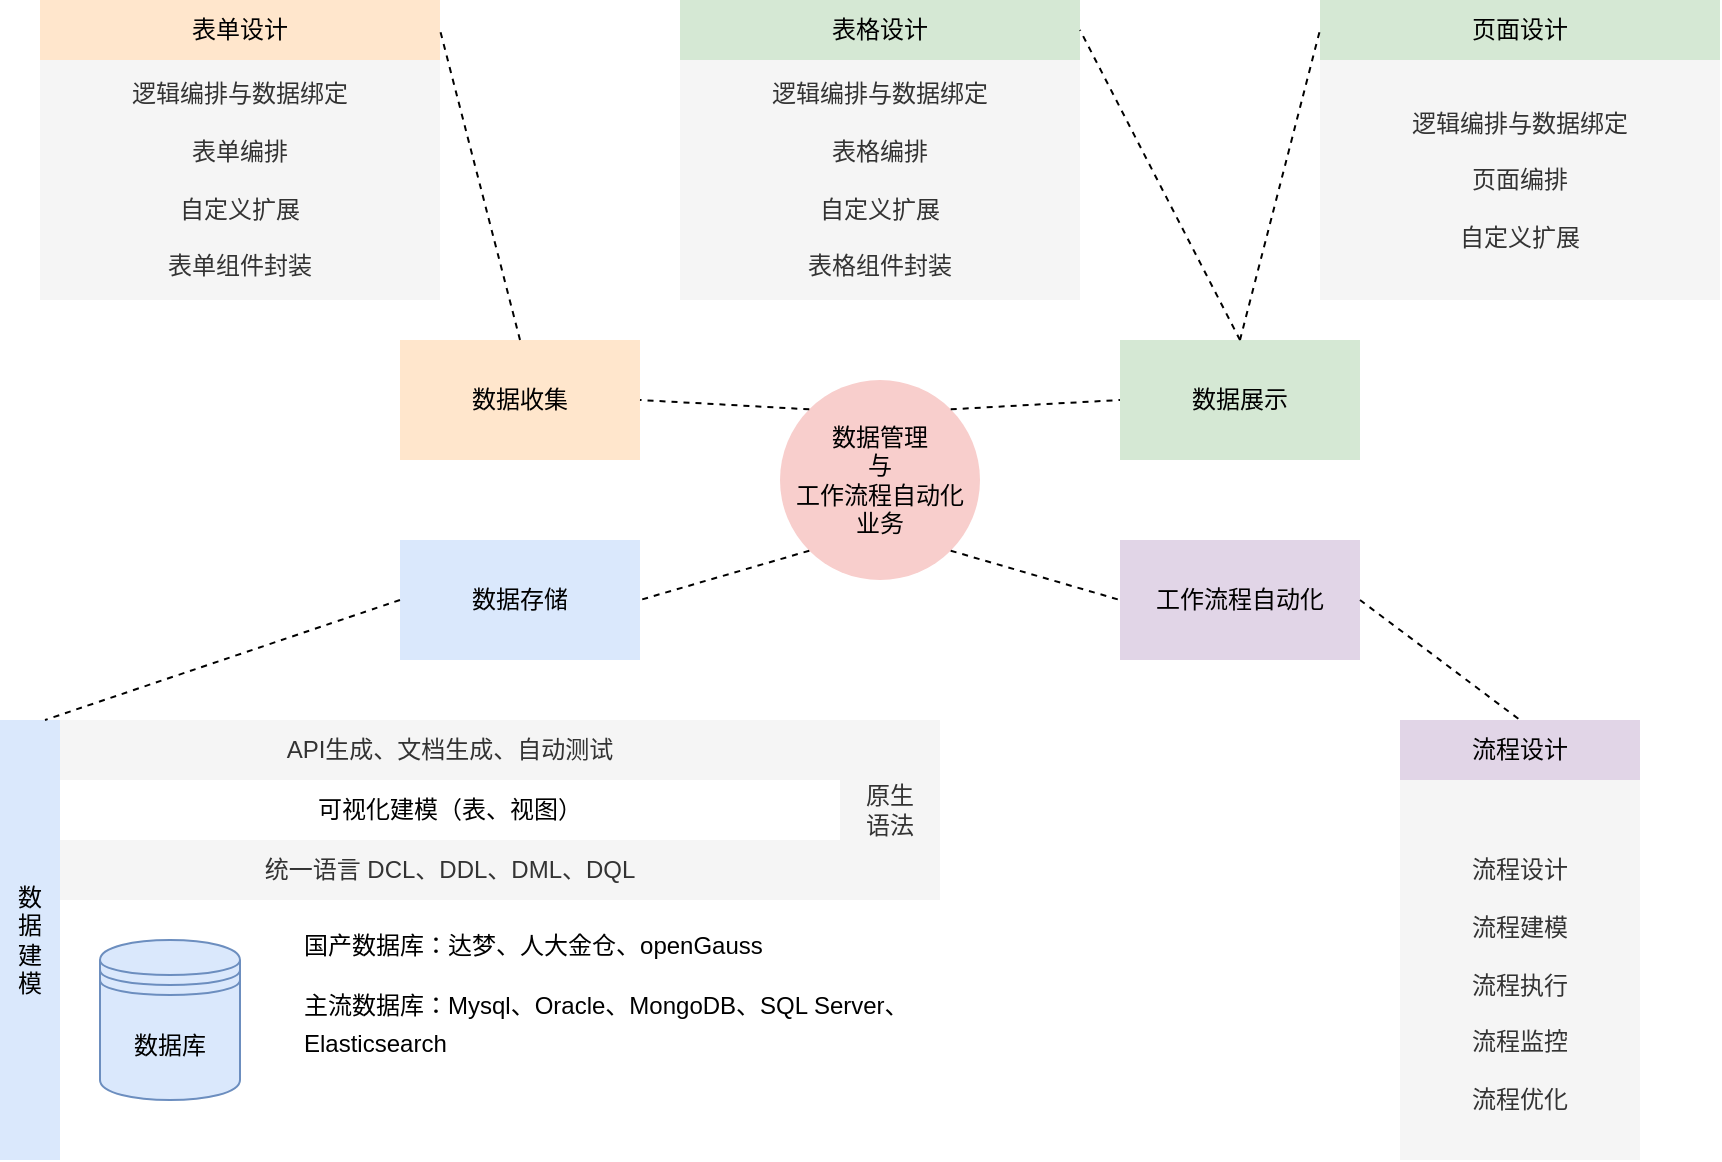 <mxfile version="24.4.10" type="github">
  <diagram name="第 1 页" id="3JdLDlZtKlIp8TxT6yqI">
    <mxGraphModel dx="3217" dy="1300" grid="1" gridSize="10" guides="1" tooltips="1" connect="1" arrows="1" fold="1" page="1" pageScale="1" pageWidth="827" pageHeight="1169" math="0" shadow="0">
      <root>
        <mxCell id="0" />
        <mxCell id="1" parent="0" />
        <mxCell id="FVGwjlgd87L53xhA5rX--8" value="" style="rounded=0;whiteSpace=wrap;html=1;strokeColor=none;" parent="1" vertex="1">
          <mxGeometry x="-30" y="410" width="440" height="90" as="geometry" />
        </mxCell>
        <mxCell id="FVGwjlgd87L53xhA5rX--6" value="" style="rounded=0;whiteSpace=wrap;html=1;strokeColor=none;" parent="1" vertex="1">
          <mxGeometry x="-30" y="500" width="440" height="130" as="geometry" />
        </mxCell>
        <mxCell id="FVGwjlgd87L53xhA5rX--4" value="数据库" style="shape=datastore;whiteSpace=wrap;html=1;fillColor=#dae8fc;strokeColor=#6c8ebf;" parent="1" vertex="1">
          <mxGeometry x="-10" y="520" width="70" height="80" as="geometry" />
        </mxCell>
        <mxCell id="FVGwjlgd87L53xhA5rX--5" value="&lt;h1 style=&quot;margin-top: 0px; font-size: 16px;&quot;&gt;&lt;span style=&quot;font-size: 12px; font-weight: 400; font-family: Arial, sans-serif;&quot;&gt;国产数据库：达梦、人大金仓、&lt;/span&gt;&lt;span style=&quot;font-size: 12px; font-weight: 400; font-family: Arial, sans-serif;&quot;&gt;openGauss&lt;/span&gt;&lt;span style=&quot;background-color: initial; font-size: 12px; font-weight: normal;&quot;&gt;&lt;br&gt;&lt;/span&gt;&lt;/h1&gt;&lt;h1 style=&quot;margin-top: 0px; font-size: 16px;&quot;&gt;&lt;span style=&quot;background-color: initial; font-size: 12px; font-weight: normal;&quot;&gt;主流数据库：Mysql、Oracle、MongoDB、&lt;/span&gt;&lt;span style=&quot;background-color: initial; font-size: 12px; font-weight: normal; font-family: Arial, sans-serif;&quot;&gt;SQL Server、Elasticsearch&lt;/span&gt;&lt;/h1&gt;&lt;div&gt;&lt;span style=&quot;background-color: initial; font-size: 12px; font-weight: normal; font-family: Arial, sans-serif;&quot;&gt;&lt;br&gt;&lt;/span&gt;&lt;/div&gt;&lt;div&gt;&lt;span style=&quot;background-color: initial; font-size: 12px; font-weight: normal; font-family: Arial, sans-serif;&quot;&gt;&lt;br&gt;&lt;/span&gt;&lt;/div&gt;" style="text;html=1;whiteSpace=wrap;overflow=hidden;rounded=0;" parent="1" vertex="1">
          <mxGeometry x="90" y="505" width="320" height="115" as="geometry" />
        </mxCell>
        <mxCell id="FVGwjlgd87L53xhA5rX--7" value="统一语言 DCL、DDL、DML、DQL" style="rounded=0;whiteSpace=wrap;html=1;strokeColor=none;fillColor=#f5f5f5;fontColor=#333333;" parent="1" vertex="1">
          <mxGeometry x="-30" y="470" width="390" height="30" as="geometry" />
        </mxCell>
        <mxCell id="FVGwjlgd87L53xhA5rX--9" value="数&lt;div&gt;据&lt;/div&gt;&lt;div&gt;建&lt;/div&gt;&lt;div&gt;模&lt;/div&gt;" style="rounded=0;whiteSpace=wrap;html=1;fillColor=#dae8fc;strokeColor=none;" parent="1" vertex="1">
          <mxGeometry x="-60" y="410" width="30" height="220" as="geometry" />
        </mxCell>
        <mxCell id="FVGwjlgd87L53xhA5rX--10" value="可视化建模（表、视图）" style="rounded=0;whiteSpace=wrap;html=1;strokeColor=none;" parent="1" vertex="1">
          <mxGeometry x="-30" y="440" width="390" height="30" as="geometry" />
        </mxCell>
        <mxCell id="FVGwjlgd87L53xhA5rX--11" value="API生成、文档生成、自动测试" style="rounded=0;whiteSpace=wrap;html=1;strokeColor=none;fillColor=#f5f5f5;fontColor=#333333;" parent="1" vertex="1">
          <mxGeometry x="-30" y="410" width="390" height="30" as="geometry" />
        </mxCell>
        <mxCell id="FVGwjlgd87L53xhA5rX--12" value="&lt;div&gt;&lt;br&gt;&lt;/div&gt;流程设计&lt;div&gt;&lt;br&gt;&lt;/div&gt;&lt;div&gt;流程建模&lt;/div&gt;&lt;div&gt;&lt;div&gt;&lt;br&gt;&lt;/div&gt;&lt;div&gt;流程执行&lt;/div&gt;&lt;div&gt;&lt;br&gt;&lt;/div&gt;&lt;div&gt;流程监控&lt;/div&gt;&lt;div&gt;&lt;br&gt;&lt;/div&gt;&lt;div&gt;流程优化&lt;/div&gt;&lt;/div&gt;" style="rounded=0;whiteSpace=wrap;html=1;strokeColor=none;fillColor=#f5f5f5;fontColor=#333333;" parent="1" vertex="1">
          <mxGeometry x="640" y="440" width="120" height="190" as="geometry" />
        </mxCell>
        <mxCell id="FVGwjlgd87L53xhA5rX--13" value="流程设计" style="rounded=0;whiteSpace=wrap;html=1;fillColor=#e1d5e7;strokeColor=none;" parent="1" vertex="1">
          <mxGeometry x="640" y="410" width="120" height="30" as="geometry" />
        </mxCell>
        <mxCell id="FVGwjlgd87L53xhA5rX--14" value="原生&lt;div&gt;语法&lt;/div&gt;" style="rounded=0;whiteSpace=wrap;html=1;strokeColor=none;fillColor=#f5f5f5;fontColor=#333333;" parent="1" vertex="1">
          <mxGeometry x="360" y="410" width="50" height="90" as="geometry" />
        </mxCell>
        <mxCell id="FVGwjlgd87L53xhA5rX--19" value="&lt;div&gt;逻辑编排与数据绑定&lt;/div&gt;&lt;div&gt;&lt;br&gt;&lt;/div&gt;&lt;div&gt;表单编排&lt;/div&gt;&lt;div&gt;&lt;br&gt;&lt;/div&gt;&lt;div&gt;自定义扩展&lt;/div&gt;&lt;div&gt;&lt;br&gt;&lt;/div&gt;表单组件封装" style="rounded=0;whiteSpace=wrap;html=1;fillColor=#f5f5f5;fontColor=#333333;strokeColor=none;" parent="1" vertex="1">
          <mxGeometry x="-40" y="80" width="200" height="120" as="geometry" />
        </mxCell>
        <mxCell id="FVGwjlgd87L53xhA5rX--20" value="&lt;div&gt;逻辑编排与数据绑定&lt;/div&gt;&lt;div&gt;&lt;br&gt;&lt;/div&gt;&lt;div&gt;表格编排&lt;/div&gt;&lt;div&gt;&lt;br&gt;&lt;/div&gt;&lt;div&gt;自定义扩展&lt;/div&gt;&lt;div&gt;&lt;br&gt;&lt;/div&gt;表格组件封装" style="rounded=0;whiteSpace=wrap;html=1;fillColor=#f5f5f5;fontColor=#333333;strokeColor=none;" parent="1" vertex="1">
          <mxGeometry x="280" y="80" width="200" height="120" as="geometry" />
        </mxCell>
        <mxCell id="FVGwjlgd87L53xhA5rX--21" value="&lt;div&gt;逻辑编排与数据绑定&lt;/div&gt;&lt;div&gt;&lt;br&gt;&lt;/div&gt;&lt;div&gt;页面编排&lt;/div&gt;&lt;div&gt;&lt;br&gt;&lt;/div&gt;&lt;div&gt;自定义扩展&lt;/div&gt;" style="rounded=0;whiteSpace=wrap;html=1;fillColor=#f5f5f5;fontColor=#333333;strokeColor=none;" parent="1" vertex="1">
          <mxGeometry x="600" y="80" width="200" height="120" as="geometry" />
        </mxCell>
        <mxCell id="FVGwjlgd87L53xhA5rX--22" value="表单设计" style="rounded=0;whiteSpace=wrap;html=1;fillColor=#ffe6cc;strokeColor=none;" parent="1" vertex="1">
          <mxGeometry x="-40" y="50" width="200" height="30" as="geometry" />
        </mxCell>
        <mxCell id="FVGwjlgd87L53xhA5rX--23" value="表格设计" style="rounded=0;whiteSpace=wrap;html=1;fillColor=#d5e8d4;strokeColor=none;" parent="1" vertex="1">
          <mxGeometry x="280" y="50" width="200" height="30" as="geometry" />
        </mxCell>
        <mxCell id="FVGwjlgd87L53xhA5rX--24" value="页面设计" style="rounded=0;whiteSpace=wrap;html=1;fillColor=#d5e8d4;strokeColor=none;" parent="1" vertex="1">
          <mxGeometry x="600" y="50" width="200" height="30" as="geometry" />
        </mxCell>
        <mxCell id="oQvL7M94ZAVs5pC1BtoH-7" value="数据管理&lt;div&gt;与&lt;br&gt;&lt;div&gt;工作流程自动化&lt;/div&gt;&lt;div&gt;业务&lt;/div&gt;&lt;/div&gt;" style="ellipse;whiteSpace=wrap;html=1;aspect=fixed;fillColor=#f8cecc;strokeColor=none;" vertex="1" parent="1">
          <mxGeometry x="330" y="240" width="100" height="100" as="geometry" />
        </mxCell>
        <mxCell id="oQvL7M94ZAVs5pC1BtoH-8" value="数据收集" style="rounded=0;whiteSpace=wrap;html=1;fillColor=#ffe6cc;strokeColor=none;" vertex="1" parent="1">
          <mxGeometry x="140" y="220" width="120" height="60" as="geometry" />
        </mxCell>
        <mxCell id="oQvL7M94ZAVs5pC1BtoH-10" value="数据展示" style="rounded=0;whiteSpace=wrap;html=1;fillColor=#d5e8d4;strokeColor=none;" vertex="1" parent="1">
          <mxGeometry x="500" y="220" width="120" height="60" as="geometry" />
        </mxCell>
        <mxCell id="oQvL7M94ZAVs5pC1BtoH-11" value="工作流程自动化" style="rounded=0;whiteSpace=wrap;html=1;fillColor=#e1d5e7;strokeColor=none;" vertex="1" parent="1">
          <mxGeometry x="500" y="320" width="120" height="60" as="geometry" />
        </mxCell>
        <mxCell id="oQvL7M94ZAVs5pC1BtoH-12" value="数据存储" style="rounded=0;whiteSpace=wrap;html=1;fillColor=#dae8fc;strokeColor=none;" vertex="1" parent="1">
          <mxGeometry x="140" y="320" width="120" height="60" as="geometry" />
        </mxCell>
        <mxCell id="oQvL7M94ZAVs5pC1BtoH-13" value="" style="endArrow=none;html=1;rounded=0;exitX=1;exitY=0;exitDx=0;exitDy=0;entryX=0;entryY=0.5;entryDx=0;entryDy=0;dashed=1;" edge="1" parent="1" source="oQvL7M94ZAVs5pC1BtoH-7" target="oQvL7M94ZAVs5pC1BtoH-10">
          <mxGeometry width="50" height="50" relative="1" as="geometry">
            <mxPoint x="630" y="80" as="sourcePoint" />
            <mxPoint x="680" y="30" as="targetPoint" />
          </mxGeometry>
        </mxCell>
        <mxCell id="oQvL7M94ZAVs5pC1BtoH-14" value="" style="endArrow=none;html=1;rounded=0;exitX=1;exitY=1;exitDx=0;exitDy=0;entryX=0;entryY=0.5;entryDx=0;entryDy=0;dashed=1;" edge="1" parent="1" source="oQvL7M94ZAVs5pC1BtoH-7" target="oQvL7M94ZAVs5pC1BtoH-11">
          <mxGeometry width="50" height="50" relative="1" as="geometry">
            <mxPoint x="440" y="300" as="sourcePoint" />
            <mxPoint x="510" y="260" as="targetPoint" />
          </mxGeometry>
        </mxCell>
        <mxCell id="oQvL7M94ZAVs5pC1BtoH-15" value="" style="endArrow=none;html=1;rounded=0;exitX=0;exitY=0;exitDx=0;exitDy=0;entryX=1;entryY=0.5;entryDx=0;entryDy=0;dashed=1;" edge="1" parent="1" source="oQvL7M94ZAVs5pC1BtoH-7" target="oQvL7M94ZAVs5pC1BtoH-8">
          <mxGeometry width="50" height="50" relative="1" as="geometry">
            <mxPoint x="440" y="300" as="sourcePoint" />
            <mxPoint x="510" y="260" as="targetPoint" />
          </mxGeometry>
        </mxCell>
        <mxCell id="oQvL7M94ZAVs5pC1BtoH-17" value="" style="endArrow=none;html=1;rounded=0;entryX=1;entryY=0.5;entryDx=0;entryDy=0;exitX=0;exitY=1;exitDx=0;exitDy=0;dashed=1;" edge="1" parent="1" source="oQvL7M94ZAVs5pC1BtoH-7" target="oQvL7M94ZAVs5pC1BtoH-12">
          <mxGeometry width="50" height="50" relative="1" as="geometry">
            <mxPoint x="330" y="290" as="sourcePoint" />
            <mxPoint x="270" y="260" as="targetPoint" />
          </mxGeometry>
        </mxCell>
        <mxCell id="oQvL7M94ZAVs5pC1BtoH-19" value="" style="endArrow=none;html=1;rounded=0;entryX=1;entryY=0.5;entryDx=0;entryDy=0;exitX=0.5;exitY=0;exitDx=0;exitDy=0;curved=1;dashed=1;" edge="1" parent="1" source="oQvL7M94ZAVs5pC1BtoH-8" target="FVGwjlgd87L53xhA5rX--22">
          <mxGeometry width="50" height="50" relative="1" as="geometry">
            <mxPoint x="610" y="-20" as="sourcePoint" />
            <mxPoint x="660" y="-70" as="targetPoint" />
          </mxGeometry>
        </mxCell>
        <mxCell id="oQvL7M94ZAVs5pC1BtoH-20" value="" style="endArrow=none;html=1;rounded=0;entryX=0;entryY=0.5;entryDx=0;entryDy=0;exitX=0.5;exitY=0;exitDx=0;exitDy=0;curved=1;dashed=1;" edge="1" parent="1" source="oQvL7M94ZAVs5pC1BtoH-10" target="FVGwjlgd87L53xhA5rX--24">
          <mxGeometry width="50" height="50" relative="1" as="geometry">
            <mxPoint x="210" y="230" as="sourcePoint" />
            <mxPoint x="170" y="75" as="targetPoint" />
          </mxGeometry>
        </mxCell>
        <mxCell id="oQvL7M94ZAVs5pC1BtoH-21" value="" style="endArrow=none;html=1;rounded=1;curved=0;dashed=1;" edge="1" parent="1">
          <mxGeometry width="50" height="50" relative="1" as="geometry">
            <mxPoint x="560" y="220" as="sourcePoint" />
            <mxPoint x="480" y="65" as="targetPoint" />
          </mxGeometry>
        </mxCell>
        <mxCell id="oQvL7M94ZAVs5pC1BtoH-22" value="" style="endArrow=none;html=1;rounded=0;entryX=0.75;entryY=0;entryDx=0;entryDy=0;exitX=0;exitY=0.5;exitDx=0;exitDy=0;curved=1;dashed=1;" edge="1" parent="1" source="oQvL7M94ZAVs5pC1BtoH-12" target="FVGwjlgd87L53xhA5rX--9">
          <mxGeometry width="50" height="50" relative="1" as="geometry">
            <mxPoint x="210" y="230" as="sourcePoint" />
            <mxPoint x="170" y="75" as="targetPoint" />
          </mxGeometry>
        </mxCell>
        <mxCell id="oQvL7M94ZAVs5pC1BtoH-23" value="" style="endArrow=none;html=1;rounded=0;entryX=0.5;entryY=0;entryDx=0;entryDy=0;exitX=1;exitY=0.5;exitDx=0;exitDy=0;curved=1;dashed=1;" edge="1" parent="1" source="oQvL7M94ZAVs5pC1BtoH-11" target="FVGwjlgd87L53xhA5rX--13">
          <mxGeometry width="50" height="50" relative="1" as="geometry">
            <mxPoint x="570" y="230" as="sourcePoint" />
            <mxPoint x="610" y="75" as="targetPoint" />
          </mxGeometry>
        </mxCell>
      </root>
    </mxGraphModel>
  </diagram>
</mxfile>
